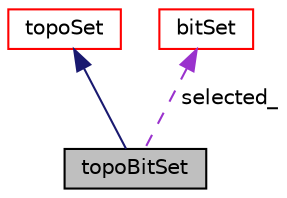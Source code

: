 digraph "topoBitSet"
{
  bgcolor="transparent";
  edge [fontname="Helvetica",fontsize="10",labelfontname="Helvetica",labelfontsize="10"];
  node [fontname="Helvetica",fontsize="10",shape=record];
  Node1 [label="topoBitSet",height=0.2,width=0.4,color="black", fillcolor="grey75", style="filled" fontcolor="black"];
  Node2 -> Node1 [dir="back",color="midnightblue",fontsize="10",style="solid",fontname="Helvetica"];
  Node2 [label="topoSet",height=0.2,width=0.4,color="red",URL="$classFoam_1_1topoSet.html",tooltip="General set of labels of mesh quantity (points, cells, faces). "];
  Node3 -> Node1 [dir="back",color="darkorchid3",fontsize="10",style="dashed",label=" selected_" ,fontname="Helvetica"];
  Node3 [label="bitSet",height=0.2,width=0.4,color="red",URL="$classFoam_1_1bitSet.html",tooltip="A bitSet stores bits (elements with only two states) in packed internal format and supports a variety..."];
}
